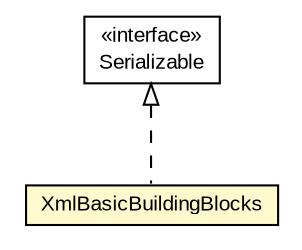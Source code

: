 #!/usr/local/bin/dot
#
# Class diagram 
# Generated by UMLGraph version R5_6-24-gf6e263 (http://www.umlgraph.org/)
#

digraph G {
	edge [fontname="arial",fontsize=10,labelfontname="arial",labelfontsize=10];
	node [fontname="arial",fontsize=10,shape=plaintext];
	nodesep=0.25;
	ranksep=0.5;
	// eu.europa.esig.dss.jaxb.detailedreport.XmlBasicBuildingBlocks
	c795242 [label=<<table title="eu.europa.esig.dss.jaxb.detailedreport.XmlBasicBuildingBlocks" border="0" cellborder="1" cellspacing="0" cellpadding="2" port="p" bgcolor="lemonChiffon" href="./XmlBasicBuildingBlocks.html">
		<tr><td><table border="0" cellspacing="0" cellpadding="1">
<tr><td align="center" balign="center"> XmlBasicBuildingBlocks </td></tr>
		</table></td></tr>
		</table>>, URL="./XmlBasicBuildingBlocks.html", fontname="arial", fontcolor="black", fontsize=10.0];
	//eu.europa.esig.dss.jaxb.detailedreport.XmlBasicBuildingBlocks implements java.io.Serializable
	c795819:p -> c795242:p [dir=back,arrowtail=empty,style=dashed];
	// java.io.Serializable
	c795819 [label=<<table title="java.io.Serializable" border="0" cellborder="1" cellspacing="0" cellpadding="2" port="p" href="http://java.sun.com/j2se/1.4.2/docs/api/java/io/Serializable.html">
		<tr><td><table border="0" cellspacing="0" cellpadding="1">
<tr><td align="center" balign="center"> &#171;interface&#187; </td></tr>
<tr><td align="center" balign="center"> Serializable </td></tr>
		</table></td></tr>
		</table>>, URL="http://java.sun.com/j2se/1.4.2/docs/api/java/io/Serializable.html", fontname="arial", fontcolor="black", fontsize=10.0];
}

